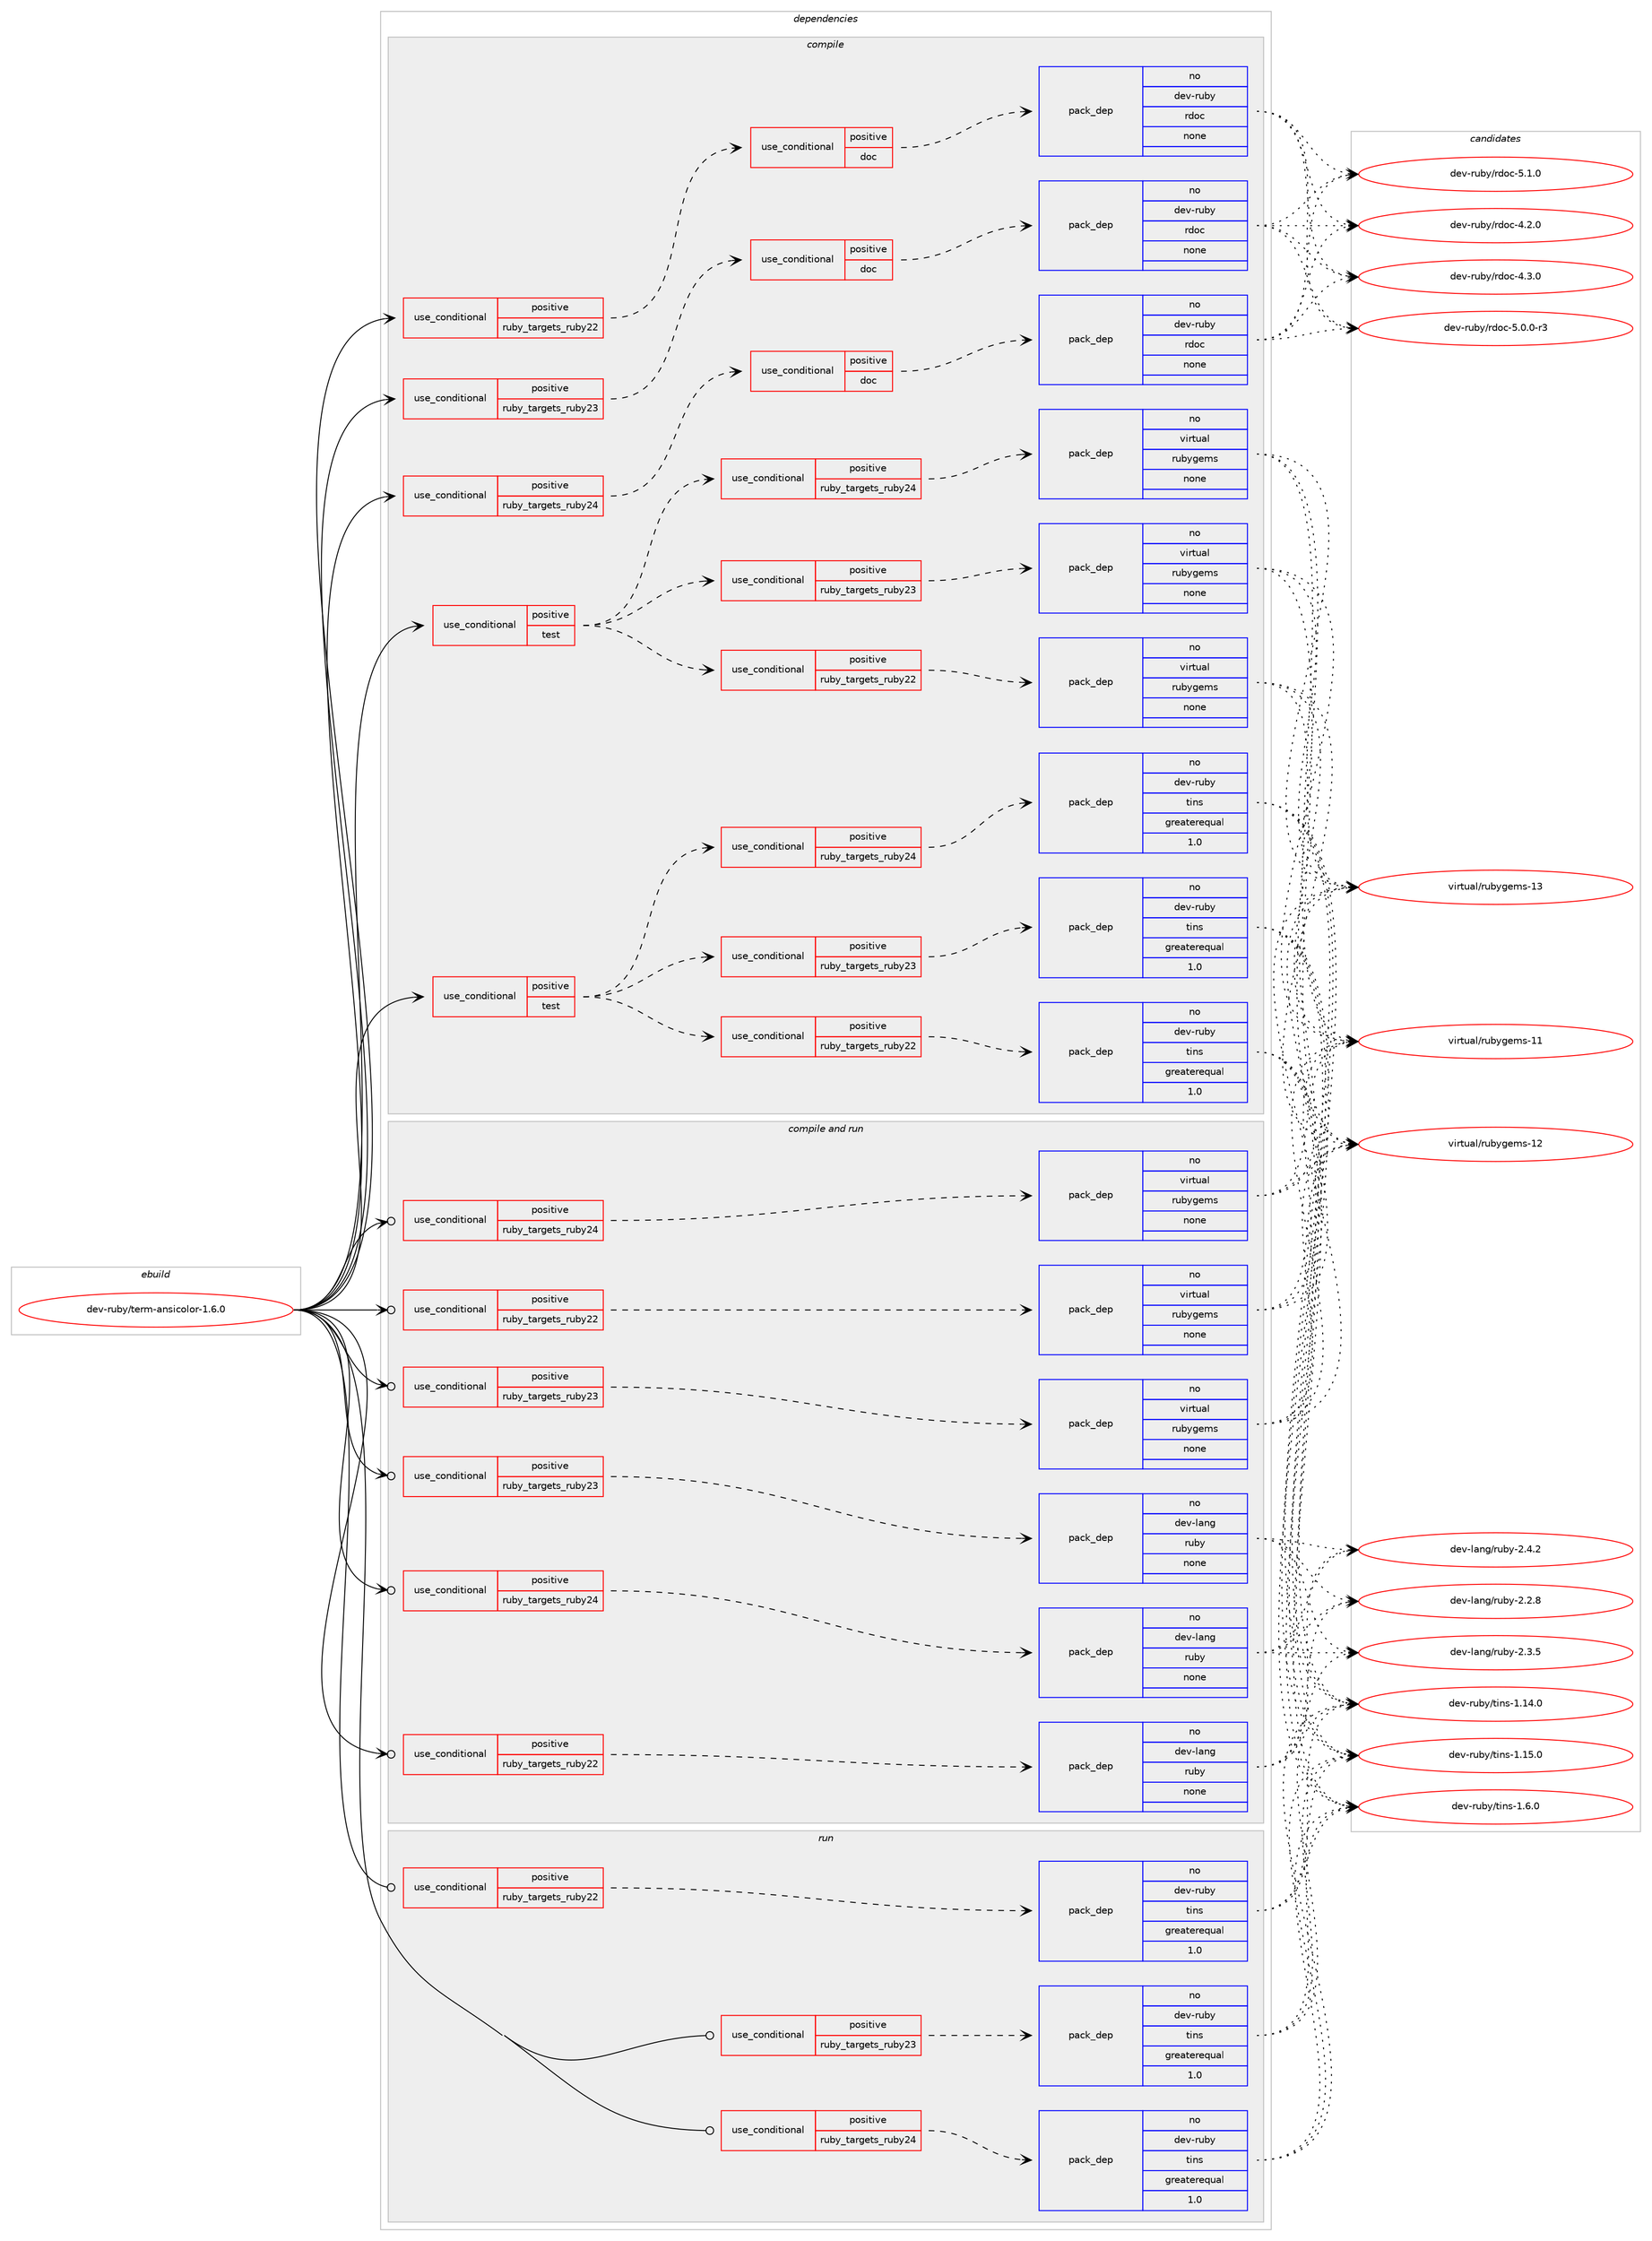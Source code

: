 digraph prolog {

# *************
# Graph options
# *************

newrank=true;
concentrate=true;
compound=true;
graph [rankdir=LR,fontname=Helvetica,fontsize=10,ranksep=1.5];#, ranksep=2.5, nodesep=0.2];
edge  [arrowhead=vee];
node  [fontname=Helvetica,fontsize=10];

# **********
# The ebuild
# **********

subgraph cluster_leftcol {
color=gray;
rank=same;
label=<<i>ebuild</i>>;
id [label="dev-ruby/term-ansicolor-1.6.0", color=red, width=4, href="../dev-ruby/term-ansicolor-1.6.0.svg"];
}

# ****************
# The dependencies
# ****************

subgraph cluster_midcol {
color=gray;
label=<<i>dependencies</i>>;
subgraph cluster_compile {
fillcolor="#eeeeee";
style=filled;
label=<<i>compile</i>>;
subgraph cond74565 {
dependency273927 [label=<<TABLE BORDER="0" CELLBORDER="1" CELLSPACING="0" CELLPADDING="4"><TR><TD ROWSPAN="3" CELLPADDING="10">use_conditional</TD></TR><TR><TD>positive</TD></TR><TR><TD>ruby_targets_ruby22</TD></TR></TABLE>>, shape=none, color=red];
subgraph cond74566 {
dependency273928 [label=<<TABLE BORDER="0" CELLBORDER="1" CELLSPACING="0" CELLPADDING="4"><TR><TD ROWSPAN="3" CELLPADDING="10">use_conditional</TD></TR><TR><TD>positive</TD></TR><TR><TD>doc</TD></TR></TABLE>>, shape=none, color=red];
subgraph pack195246 {
dependency273929 [label=<<TABLE BORDER="0" CELLBORDER="1" CELLSPACING="0" CELLPADDING="4" WIDTH="220"><TR><TD ROWSPAN="6" CELLPADDING="30">pack_dep</TD></TR><TR><TD WIDTH="110">no</TD></TR><TR><TD>dev-ruby</TD></TR><TR><TD>rdoc</TD></TR><TR><TD>none</TD></TR><TR><TD></TD></TR></TABLE>>, shape=none, color=blue];
}
dependency273928:e -> dependency273929:w [weight=20,style="dashed",arrowhead="vee"];
}
dependency273927:e -> dependency273928:w [weight=20,style="dashed",arrowhead="vee"];
}
id:e -> dependency273927:w [weight=20,style="solid",arrowhead="vee"];
subgraph cond74567 {
dependency273930 [label=<<TABLE BORDER="0" CELLBORDER="1" CELLSPACING="0" CELLPADDING="4"><TR><TD ROWSPAN="3" CELLPADDING="10">use_conditional</TD></TR><TR><TD>positive</TD></TR><TR><TD>ruby_targets_ruby23</TD></TR></TABLE>>, shape=none, color=red];
subgraph cond74568 {
dependency273931 [label=<<TABLE BORDER="0" CELLBORDER="1" CELLSPACING="0" CELLPADDING="4"><TR><TD ROWSPAN="3" CELLPADDING="10">use_conditional</TD></TR><TR><TD>positive</TD></TR><TR><TD>doc</TD></TR></TABLE>>, shape=none, color=red];
subgraph pack195247 {
dependency273932 [label=<<TABLE BORDER="0" CELLBORDER="1" CELLSPACING="0" CELLPADDING="4" WIDTH="220"><TR><TD ROWSPAN="6" CELLPADDING="30">pack_dep</TD></TR><TR><TD WIDTH="110">no</TD></TR><TR><TD>dev-ruby</TD></TR><TR><TD>rdoc</TD></TR><TR><TD>none</TD></TR><TR><TD></TD></TR></TABLE>>, shape=none, color=blue];
}
dependency273931:e -> dependency273932:w [weight=20,style="dashed",arrowhead="vee"];
}
dependency273930:e -> dependency273931:w [weight=20,style="dashed",arrowhead="vee"];
}
id:e -> dependency273930:w [weight=20,style="solid",arrowhead="vee"];
subgraph cond74569 {
dependency273933 [label=<<TABLE BORDER="0" CELLBORDER="1" CELLSPACING="0" CELLPADDING="4"><TR><TD ROWSPAN="3" CELLPADDING="10">use_conditional</TD></TR><TR><TD>positive</TD></TR><TR><TD>ruby_targets_ruby24</TD></TR></TABLE>>, shape=none, color=red];
subgraph cond74570 {
dependency273934 [label=<<TABLE BORDER="0" CELLBORDER="1" CELLSPACING="0" CELLPADDING="4"><TR><TD ROWSPAN="3" CELLPADDING="10">use_conditional</TD></TR><TR><TD>positive</TD></TR><TR><TD>doc</TD></TR></TABLE>>, shape=none, color=red];
subgraph pack195248 {
dependency273935 [label=<<TABLE BORDER="0" CELLBORDER="1" CELLSPACING="0" CELLPADDING="4" WIDTH="220"><TR><TD ROWSPAN="6" CELLPADDING="30">pack_dep</TD></TR><TR><TD WIDTH="110">no</TD></TR><TR><TD>dev-ruby</TD></TR><TR><TD>rdoc</TD></TR><TR><TD>none</TD></TR><TR><TD></TD></TR></TABLE>>, shape=none, color=blue];
}
dependency273934:e -> dependency273935:w [weight=20,style="dashed",arrowhead="vee"];
}
dependency273933:e -> dependency273934:w [weight=20,style="dashed",arrowhead="vee"];
}
id:e -> dependency273933:w [weight=20,style="solid",arrowhead="vee"];
subgraph cond74571 {
dependency273936 [label=<<TABLE BORDER="0" CELLBORDER="1" CELLSPACING="0" CELLPADDING="4"><TR><TD ROWSPAN="3" CELLPADDING="10">use_conditional</TD></TR><TR><TD>positive</TD></TR><TR><TD>test</TD></TR></TABLE>>, shape=none, color=red];
subgraph cond74572 {
dependency273937 [label=<<TABLE BORDER="0" CELLBORDER="1" CELLSPACING="0" CELLPADDING="4"><TR><TD ROWSPAN="3" CELLPADDING="10">use_conditional</TD></TR><TR><TD>positive</TD></TR><TR><TD>ruby_targets_ruby22</TD></TR></TABLE>>, shape=none, color=red];
subgraph pack195249 {
dependency273938 [label=<<TABLE BORDER="0" CELLBORDER="1" CELLSPACING="0" CELLPADDING="4" WIDTH="220"><TR><TD ROWSPAN="6" CELLPADDING="30">pack_dep</TD></TR><TR><TD WIDTH="110">no</TD></TR><TR><TD>dev-ruby</TD></TR><TR><TD>tins</TD></TR><TR><TD>greaterequal</TD></TR><TR><TD>1.0</TD></TR></TABLE>>, shape=none, color=blue];
}
dependency273937:e -> dependency273938:w [weight=20,style="dashed",arrowhead="vee"];
}
dependency273936:e -> dependency273937:w [weight=20,style="dashed",arrowhead="vee"];
subgraph cond74573 {
dependency273939 [label=<<TABLE BORDER="0" CELLBORDER="1" CELLSPACING="0" CELLPADDING="4"><TR><TD ROWSPAN="3" CELLPADDING="10">use_conditional</TD></TR><TR><TD>positive</TD></TR><TR><TD>ruby_targets_ruby23</TD></TR></TABLE>>, shape=none, color=red];
subgraph pack195250 {
dependency273940 [label=<<TABLE BORDER="0" CELLBORDER="1" CELLSPACING="0" CELLPADDING="4" WIDTH="220"><TR><TD ROWSPAN="6" CELLPADDING="30">pack_dep</TD></TR><TR><TD WIDTH="110">no</TD></TR><TR><TD>dev-ruby</TD></TR><TR><TD>tins</TD></TR><TR><TD>greaterequal</TD></TR><TR><TD>1.0</TD></TR></TABLE>>, shape=none, color=blue];
}
dependency273939:e -> dependency273940:w [weight=20,style="dashed",arrowhead="vee"];
}
dependency273936:e -> dependency273939:w [weight=20,style="dashed",arrowhead="vee"];
subgraph cond74574 {
dependency273941 [label=<<TABLE BORDER="0" CELLBORDER="1" CELLSPACING="0" CELLPADDING="4"><TR><TD ROWSPAN="3" CELLPADDING="10">use_conditional</TD></TR><TR><TD>positive</TD></TR><TR><TD>ruby_targets_ruby24</TD></TR></TABLE>>, shape=none, color=red];
subgraph pack195251 {
dependency273942 [label=<<TABLE BORDER="0" CELLBORDER="1" CELLSPACING="0" CELLPADDING="4" WIDTH="220"><TR><TD ROWSPAN="6" CELLPADDING="30">pack_dep</TD></TR><TR><TD WIDTH="110">no</TD></TR><TR><TD>dev-ruby</TD></TR><TR><TD>tins</TD></TR><TR><TD>greaterequal</TD></TR><TR><TD>1.0</TD></TR></TABLE>>, shape=none, color=blue];
}
dependency273941:e -> dependency273942:w [weight=20,style="dashed",arrowhead="vee"];
}
dependency273936:e -> dependency273941:w [weight=20,style="dashed",arrowhead="vee"];
}
id:e -> dependency273936:w [weight=20,style="solid",arrowhead="vee"];
subgraph cond74575 {
dependency273943 [label=<<TABLE BORDER="0" CELLBORDER="1" CELLSPACING="0" CELLPADDING="4"><TR><TD ROWSPAN="3" CELLPADDING="10">use_conditional</TD></TR><TR><TD>positive</TD></TR><TR><TD>test</TD></TR></TABLE>>, shape=none, color=red];
subgraph cond74576 {
dependency273944 [label=<<TABLE BORDER="0" CELLBORDER="1" CELLSPACING="0" CELLPADDING="4"><TR><TD ROWSPAN="3" CELLPADDING="10">use_conditional</TD></TR><TR><TD>positive</TD></TR><TR><TD>ruby_targets_ruby22</TD></TR></TABLE>>, shape=none, color=red];
subgraph pack195252 {
dependency273945 [label=<<TABLE BORDER="0" CELLBORDER="1" CELLSPACING="0" CELLPADDING="4" WIDTH="220"><TR><TD ROWSPAN="6" CELLPADDING="30">pack_dep</TD></TR><TR><TD WIDTH="110">no</TD></TR><TR><TD>virtual</TD></TR><TR><TD>rubygems</TD></TR><TR><TD>none</TD></TR><TR><TD></TD></TR></TABLE>>, shape=none, color=blue];
}
dependency273944:e -> dependency273945:w [weight=20,style="dashed",arrowhead="vee"];
}
dependency273943:e -> dependency273944:w [weight=20,style="dashed",arrowhead="vee"];
subgraph cond74577 {
dependency273946 [label=<<TABLE BORDER="0" CELLBORDER="1" CELLSPACING="0" CELLPADDING="4"><TR><TD ROWSPAN="3" CELLPADDING="10">use_conditional</TD></TR><TR><TD>positive</TD></TR><TR><TD>ruby_targets_ruby23</TD></TR></TABLE>>, shape=none, color=red];
subgraph pack195253 {
dependency273947 [label=<<TABLE BORDER="0" CELLBORDER="1" CELLSPACING="0" CELLPADDING="4" WIDTH="220"><TR><TD ROWSPAN="6" CELLPADDING="30">pack_dep</TD></TR><TR><TD WIDTH="110">no</TD></TR><TR><TD>virtual</TD></TR><TR><TD>rubygems</TD></TR><TR><TD>none</TD></TR><TR><TD></TD></TR></TABLE>>, shape=none, color=blue];
}
dependency273946:e -> dependency273947:w [weight=20,style="dashed",arrowhead="vee"];
}
dependency273943:e -> dependency273946:w [weight=20,style="dashed",arrowhead="vee"];
subgraph cond74578 {
dependency273948 [label=<<TABLE BORDER="0" CELLBORDER="1" CELLSPACING="0" CELLPADDING="4"><TR><TD ROWSPAN="3" CELLPADDING="10">use_conditional</TD></TR><TR><TD>positive</TD></TR><TR><TD>ruby_targets_ruby24</TD></TR></TABLE>>, shape=none, color=red];
subgraph pack195254 {
dependency273949 [label=<<TABLE BORDER="0" CELLBORDER="1" CELLSPACING="0" CELLPADDING="4" WIDTH="220"><TR><TD ROWSPAN="6" CELLPADDING="30">pack_dep</TD></TR><TR><TD WIDTH="110">no</TD></TR><TR><TD>virtual</TD></TR><TR><TD>rubygems</TD></TR><TR><TD>none</TD></TR><TR><TD></TD></TR></TABLE>>, shape=none, color=blue];
}
dependency273948:e -> dependency273949:w [weight=20,style="dashed",arrowhead="vee"];
}
dependency273943:e -> dependency273948:w [weight=20,style="dashed",arrowhead="vee"];
}
id:e -> dependency273943:w [weight=20,style="solid",arrowhead="vee"];
}
subgraph cluster_compileandrun {
fillcolor="#eeeeee";
style=filled;
label=<<i>compile and run</i>>;
subgraph cond74579 {
dependency273950 [label=<<TABLE BORDER="0" CELLBORDER="1" CELLSPACING="0" CELLPADDING="4"><TR><TD ROWSPAN="3" CELLPADDING="10">use_conditional</TD></TR><TR><TD>positive</TD></TR><TR><TD>ruby_targets_ruby22</TD></TR></TABLE>>, shape=none, color=red];
subgraph pack195255 {
dependency273951 [label=<<TABLE BORDER="0" CELLBORDER="1" CELLSPACING="0" CELLPADDING="4" WIDTH="220"><TR><TD ROWSPAN="6" CELLPADDING="30">pack_dep</TD></TR><TR><TD WIDTH="110">no</TD></TR><TR><TD>dev-lang</TD></TR><TR><TD>ruby</TD></TR><TR><TD>none</TD></TR><TR><TD></TD></TR></TABLE>>, shape=none, color=blue];
}
dependency273950:e -> dependency273951:w [weight=20,style="dashed",arrowhead="vee"];
}
id:e -> dependency273950:w [weight=20,style="solid",arrowhead="odotvee"];
subgraph cond74580 {
dependency273952 [label=<<TABLE BORDER="0" CELLBORDER="1" CELLSPACING="0" CELLPADDING="4"><TR><TD ROWSPAN="3" CELLPADDING="10">use_conditional</TD></TR><TR><TD>positive</TD></TR><TR><TD>ruby_targets_ruby22</TD></TR></TABLE>>, shape=none, color=red];
subgraph pack195256 {
dependency273953 [label=<<TABLE BORDER="0" CELLBORDER="1" CELLSPACING="0" CELLPADDING="4" WIDTH="220"><TR><TD ROWSPAN="6" CELLPADDING="30">pack_dep</TD></TR><TR><TD WIDTH="110">no</TD></TR><TR><TD>virtual</TD></TR><TR><TD>rubygems</TD></TR><TR><TD>none</TD></TR><TR><TD></TD></TR></TABLE>>, shape=none, color=blue];
}
dependency273952:e -> dependency273953:w [weight=20,style="dashed",arrowhead="vee"];
}
id:e -> dependency273952:w [weight=20,style="solid",arrowhead="odotvee"];
subgraph cond74581 {
dependency273954 [label=<<TABLE BORDER="0" CELLBORDER="1" CELLSPACING="0" CELLPADDING="4"><TR><TD ROWSPAN="3" CELLPADDING="10">use_conditional</TD></TR><TR><TD>positive</TD></TR><TR><TD>ruby_targets_ruby23</TD></TR></TABLE>>, shape=none, color=red];
subgraph pack195257 {
dependency273955 [label=<<TABLE BORDER="0" CELLBORDER="1" CELLSPACING="0" CELLPADDING="4" WIDTH="220"><TR><TD ROWSPAN="6" CELLPADDING="30">pack_dep</TD></TR><TR><TD WIDTH="110">no</TD></TR><TR><TD>dev-lang</TD></TR><TR><TD>ruby</TD></TR><TR><TD>none</TD></TR><TR><TD></TD></TR></TABLE>>, shape=none, color=blue];
}
dependency273954:e -> dependency273955:w [weight=20,style="dashed",arrowhead="vee"];
}
id:e -> dependency273954:w [weight=20,style="solid",arrowhead="odotvee"];
subgraph cond74582 {
dependency273956 [label=<<TABLE BORDER="0" CELLBORDER="1" CELLSPACING="0" CELLPADDING="4"><TR><TD ROWSPAN="3" CELLPADDING="10">use_conditional</TD></TR><TR><TD>positive</TD></TR><TR><TD>ruby_targets_ruby23</TD></TR></TABLE>>, shape=none, color=red];
subgraph pack195258 {
dependency273957 [label=<<TABLE BORDER="0" CELLBORDER="1" CELLSPACING="0" CELLPADDING="4" WIDTH="220"><TR><TD ROWSPAN="6" CELLPADDING="30">pack_dep</TD></TR><TR><TD WIDTH="110">no</TD></TR><TR><TD>virtual</TD></TR><TR><TD>rubygems</TD></TR><TR><TD>none</TD></TR><TR><TD></TD></TR></TABLE>>, shape=none, color=blue];
}
dependency273956:e -> dependency273957:w [weight=20,style="dashed",arrowhead="vee"];
}
id:e -> dependency273956:w [weight=20,style="solid",arrowhead="odotvee"];
subgraph cond74583 {
dependency273958 [label=<<TABLE BORDER="0" CELLBORDER="1" CELLSPACING="0" CELLPADDING="4"><TR><TD ROWSPAN="3" CELLPADDING="10">use_conditional</TD></TR><TR><TD>positive</TD></TR><TR><TD>ruby_targets_ruby24</TD></TR></TABLE>>, shape=none, color=red];
subgraph pack195259 {
dependency273959 [label=<<TABLE BORDER="0" CELLBORDER="1" CELLSPACING="0" CELLPADDING="4" WIDTH="220"><TR><TD ROWSPAN="6" CELLPADDING="30">pack_dep</TD></TR><TR><TD WIDTH="110">no</TD></TR><TR><TD>dev-lang</TD></TR><TR><TD>ruby</TD></TR><TR><TD>none</TD></TR><TR><TD></TD></TR></TABLE>>, shape=none, color=blue];
}
dependency273958:e -> dependency273959:w [weight=20,style="dashed",arrowhead="vee"];
}
id:e -> dependency273958:w [weight=20,style="solid",arrowhead="odotvee"];
subgraph cond74584 {
dependency273960 [label=<<TABLE BORDER="0" CELLBORDER="1" CELLSPACING="0" CELLPADDING="4"><TR><TD ROWSPAN="3" CELLPADDING="10">use_conditional</TD></TR><TR><TD>positive</TD></TR><TR><TD>ruby_targets_ruby24</TD></TR></TABLE>>, shape=none, color=red];
subgraph pack195260 {
dependency273961 [label=<<TABLE BORDER="0" CELLBORDER="1" CELLSPACING="0" CELLPADDING="4" WIDTH="220"><TR><TD ROWSPAN="6" CELLPADDING="30">pack_dep</TD></TR><TR><TD WIDTH="110">no</TD></TR><TR><TD>virtual</TD></TR><TR><TD>rubygems</TD></TR><TR><TD>none</TD></TR><TR><TD></TD></TR></TABLE>>, shape=none, color=blue];
}
dependency273960:e -> dependency273961:w [weight=20,style="dashed",arrowhead="vee"];
}
id:e -> dependency273960:w [weight=20,style="solid",arrowhead="odotvee"];
}
subgraph cluster_run {
fillcolor="#eeeeee";
style=filled;
label=<<i>run</i>>;
subgraph cond74585 {
dependency273962 [label=<<TABLE BORDER="0" CELLBORDER="1" CELLSPACING="0" CELLPADDING="4"><TR><TD ROWSPAN="3" CELLPADDING="10">use_conditional</TD></TR><TR><TD>positive</TD></TR><TR><TD>ruby_targets_ruby22</TD></TR></TABLE>>, shape=none, color=red];
subgraph pack195261 {
dependency273963 [label=<<TABLE BORDER="0" CELLBORDER="1" CELLSPACING="0" CELLPADDING="4" WIDTH="220"><TR><TD ROWSPAN="6" CELLPADDING="30">pack_dep</TD></TR><TR><TD WIDTH="110">no</TD></TR><TR><TD>dev-ruby</TD></TR><TR><TD>tins</TD></TR><TR><TD>greaterequal</TD></TR><TR><TD>1.0</TD></TR></TABLE>>, shape=none, color=blue];
}
dependency273962:e -> dependency273963:w [weight=20,style="dashed",arrowhead="vee"];
}
id:e -> dependency273962:w [weight=20,style="solid",arrowhead="odot"];
subgraph cond74586 {
dependency273964 [label=<<TABLE BORDER="0" CELLBORDER="1" CELLSPACING="0" CELLPADDING="4"><TR><TD ROWSPAN="3" CELLPADDING="10">use_conditional</TD></TR><TR><TD>positive</TD></TR><TR><TD>ruby_targets_ruby23</TD></TR></TABLE>>, shape=none, color=red];
subgraph pack195262 {
dependency273965 [label=<<TABLE BORDER="0" CELLBORDER="1" CELLSPACING="0" CELLPADDING="4" WIDTH="220"><TR><TD ROWSPAN="6" CELLPADDING="30">pack_dep</TD></TR><TR><TD WIDTH="110">no</TD></TR><TR><TD>dev-ruby</TD></TR><TR><TD>tins</TD></TR><TR><TD>greaterequal</TD></TR><TR><TD>1.0</TD></TR></TABLE>>, shape=none, color=blue];
}
dependency273964:e -> dependency273965:w [weight=20,style="dashed",arrowhead="vee"];
}
id:e -> dependency273964:w [weight=20,style="solid",arrowhead="odot"];
subgraph cond74587 {
dependency273966 [label=<<TABLE BORDER="0" CELLBORDER="1" CELLSPACING="0" CELLPADDING="4"><TR><TD ROWSPAN="3" CELLPADDING="10">use_conditional</TD></TR><TR><TD>positive</TD></TR><TR><TD>ruby_targets_ruby24</TD></TR></TABLE>>, shape=none, color=red];
subgraph pack195263 {
dependency273967 [label=<<TABLE BORDER="0" CELLBORDER="1" CELLSPACING="0" CELLPADDING="4" WIDTH="220"><TR><TD ROWSPAN="6" CELLPADDING="30">pack_dep</TD></TR><TR><TD WIDTH="110">no</TD></TR><TR><TD>dev-ruby</TD></TR><TR><TD>tins</TD></TR><TR><TD>greaterequal</TD></TR><TR><TD>1.0</TD></TR></TABLE>>, shape=none, color=blue];
}
dependency273966:e -> dependency273967:w [weight=20,style="dashed",arrowhead="vee"];
}
id:e -> dependency273966:w [weight=20,style="solid",arrowhead="odot"];
}
}

# **************
# The candidates
# **************

subgraph cluster_choices {
rank=same;
color=gray;
label=<<i>candidates</i>>;

subgraph choice195246 {
color=black;
nodesep=1;
choice10010111845114117981214711410011199455246504648 [label="dev-ruby/rdoc-4.2.0", color=red, width=4,href="../dev-ruby/rdoc-4.2.0.svg"];
choice10010111845114117981214711410011199455246514648 [label="dev-ruby/rdoc-4.3.0", color=red, width=4,href="../dev-ruby/rdoc-4.3.0.svg"];
choice100101118451141179812147114100111994553464846484511451 [label="dev-ruby/rdoc-5.0.0-r3", color=red, width=4,href="../dev-ruby/rdoc-5.0.0-r3.svg"];
choice10010111845114117981214711410011199455346494648 [label="dev-ruby/rdoc-5.1.0", color=red, width=4,href="../dev-ruby/rdoc-5.1.0.svg"];
dependency273929:e -> choice10010111845114117981214711410011199455246504648:w [style=dotted,weight="100"];
dependency273929:e -> choice10010111845114117981214711410011199455246514648:w [style=dotted,weight="100"];
dependency273929:e -> choice100101118451141179812147114100111994553464846484511451:w [style=dotted,weight="100"];
dependency273929:e -> choice10010111845114117981214711410011199455346494648:w [style=dotted,weight="100"];
}
subgraph choice195247 {
color=black;
nodesep=1;
choice10010111845114117981214711410011199455246504648 [label="dev-ruby/rdoc-4.2.0", color=red, width=4,href="../dev-ruby/rdoc-4.2.0.svg"];
choice10010111845114117981214711410011199455246514648 [label="dev-ruby/rdoc-4.3.0", color=red, width=4,href="../dev-ruby/rdoc-4.3.0.svg"];
choice100101118451141179812147114100111994553464846484511451 [label="dev-ruby/rdoc-5.0.0-r3", color=red, width=4,href="../dev-ruby/rdoc-5.0.0-r3.svg"];
choice10010111845114117981214711410011199455346494648 [label="dev-ruby/rdoc-5.1.0", color=red, width=4,href="../dev-ruby/rdoc-5.1.0.svg"];
dependency273932:e -> choice10010111845114117981214711410011199455246504648:w [style=dotted,weight="100"];
dependency273932:e -> choice10010111845114117981214711410011199455246514648:w [style=dotted,weight="100"];
dependency273932:e -> choice100101118451141179812147114100111994553464846484511451:w [style=dotted,weight="100"];
dependency273932:e -> choice10010111845114117981214711410011199455346494648:w [style=dotted,weight="100"];
}
subgraph choice195248 {
color=black;
nodesep=1;
choice10010111845114117981214711410011199455246504648 [label="dev-ruby/rdoc-4.2.0", color=red, width=4,href="../dev-ruby/rdoc-4.2.0.svg"];
choice10010111845114117981214711410011199455246514648 [label="dev-ruby/rdoc-4.3.0", color=red, width=4,href="../dev-ruby/rdoc-4.3.0.svg"];
choice100101118451141179812147114100111994553464846484511451 [label="dev-ruby/rdoc-5.0.0-r3", color=red, width=4,href="../dev-ruby/rdoc-5.0.0-r3.svg"];
choice10010111845114117981214711410011199455346494648 [label="dev-ruby/rdoc-5.1.0", color=red, width=4,href="../dev-ruby/rdoc-5.1.0.svg"];
dependency273935:e -> choice10010111845114117981214711410011199455246504648:w [style=dotted,weight="100"];
dependency273935:e -> choice10010111845114117981214711410011199455246514648:w [style=dotted,weight="100"];
dependency273935:e -> choice100101118451141179812147114100111994553464846484511451:w [style=dotted,weight="100"];
dependency273935:e -> choice10010111845114117981214711410011199455346494648:w [style=dotted,weight="100"];
}
subgraph choice195249 {
color=black;
nodesep=1;
choice10010111845114117981214711610511011545494649524648 [label="dev-ruby/tins-1.14.0", color=red, width=4,href="../dev-ruby/tins-1.14.0.svg"];
choice10010111845114117981214711610511011545494649534648 [label="dev-ruby/tins-1.15.0", color=red, width=4,href="../dev-ruby/tins-1.15.0.svg"];
choice100101118451141179812147116105110115454946544648 [label="dev-ruby/tins-1.6.0", color=red, width=4,href="../dev-ruby/tins-1.6.0.svg"];
dependency273938:e -> choice10010111845114117981214711610511011545494649524648:w [style=dotted,weight="100"];
dependency273938:e -> choice10010111845114117981214711610511011545494649534648:w [style=dotted,weight="100"];
dependency273938:e -> choice100101118451141179812147116105110115454946544648:w [style=dotted,weight="100"];
}
subgraph choice195250 {
color=black;
nodesep=1;
choice10010111845114117981214711610511011545494649524648 [label="dev-ruby/tins-1.14.0", color=red, width=4,href="../dev-ruby/tins-1.14.0.svg"];
choice10010111845114117981214711610511011545494649534648 [label="dev-ruby/tins-1.15.0", color=red, width=4,href="../dev-ruby/tins-1.15.0.svg"];
choice100101118451141179812147116105110115454946544648 [label="dev-ruby/tins-1.6.0", color=red, width=4,href="../dev-ruby/tins-1.6.0.svg"];
dependency273940:e -> choice10010111845114117981214711610511011545494649524648:w [style=dotted,weight="100"];
dependency273940:e -> choice10010111845114117981214711610511011545494649534648:w [style=dotted,weight="100"];
dependency273940:e -> choice100101118451141179812147116105110115454946544648:w [style=dotted,weight="100"];
}
subgraph choice195251 {
color=black;
nodesep=1;
choice10010111845114117981214711610511011545494649524648 [label="dev-ruby/tins-1.14.0", color=red, width=4,href="../dev-ruby/tins-1.14.0.svg"];
choice10010111845114117981214711610511011545494649534648 [label="dev-ruby/tins-1.15.0", color=red, width=4,href="../dev-ruby/tins-1.15.0.svg"];
choice100101118451141179812147116105110115454946544648 [label="dev-ruby/tins-1.6.0", color=red, width=4,href="../dev-ruby/tins-1.6.0.svg"];
dependency273942:e -> choice10010111845114117981214711610511011545494649524648:w [style=dotted,weight="100"];
dependency273942:e -> choice10010111845114117981214711610511011545494649534648:w [style=dotted,weight="100"];
dependency273942:e -> choice100101118451141179812147116105110115454946544648:w [style=dotted,weight="100"];
}
subgraph choice195252 {
color=black;
nodesep=1;
choice118105114116117971084711411798121103101109115454949 [label="virtual/rubygems-11", color=red, width=4,href="../virtual/rubygems-11.svg"];
choice118105114116117971084711411798121103101109115454950 [label="virtual/rubygems-12", color=red, width=4,href="../virtual/rubygems-12.svg"];
choice118105114116117971084711411798121103101109115454951 [label="virtual/rubygems-13", color=red, width=4,href="../virtual/rubygems-13.svg"];
dependency273945:e -> choice118105114116117971084711411798121103101109115454949:w [style=dotted,weight="100"];
dependency273945:e -> choice118105114116117971084711411798121103101109115454950:w [style=dotted,weight="100"];
dependency273945:e -> choice118105114116117971084711411798121103101109115454951:w [style=dotted,weight="100"];
}
subgraph choice195253 {
color=black;
nodesep=1;
choice118105114116117971084711411798121103101109115454949 [label="virtual/rubygems-11", color=red, width=4,href="../virtual/rubygems-11.svg"];
choice118105114116117971084711411798121103101109115454950 [label="virtual/rubygems-12", color=red, width=4,href="../virtual/rubygems-12.svg"];
choice118105114116117971084711411798121103101109115454951 [label="virtual/rubygems-13", color=red, width=4,href="../virtual/rubygems-13.svg"];
dependency273947:e -> choice118105114116117971084711411798121103101109115454949:w [style=dotted,weight="100"];
dependency273947:e -> choice118105114116117971084711411798121103101109115454950:w [style=dotted,weight="100"];
dependency273947:e -> choice118105114116117971084711411798121103101109115454951:w [style=dotted,weight="100"];
}
subgraph choice195254 {
color=black;
nodesep=1;
choice118105114116117971084711411798121103101109115454949 [label="virtual/rubygems-11", color=red, width=4,href="../virtual/rubygems-11.svg"];
choice118105114116117971084711411798121103101109115454950 [label="virtual/rubygems-12", color=red, width=4,href="../virtual/rubygems-12.svg"];
choice118105114116117971084711411798121103101109115454951 [label="virtual/rubygems-13", color=red, width=4,href="../virtual/rubygems-13.svg"];
dependency273949:e -> choice118105114116117971084711411798121103101109115454949:w [style=dotted,weight="100"];
dependency273949:e -> choice118105114116117971084711411798121103101109115454950:w [style=dotted,weight="100"];
dependency273949:e -> choice118105114116117971084711411798121103101109115454951:w [style=dotted,weight="100"];
}
subgraph choice195255 {
color=black;
nodesep=1;
choice10010111845108971101034711411798121455046504656 [label="dev-lang/ruby-2.2.8", color=red, width=4,href="../dev-lang/ruby-2.2.8.svg"];
choice10010111845108971101034711411798121455046514653 [label="dev-lang/ruby-2.3.5", color=red, width=4,href="../dev-lang/ruby-2.3.5.svg"];
choice10010111845108971101034711411798121455046524650 [label="dev-lang/ruby-2.4.2", color=red, width=4,href="../dev-lang/ruby-2.4.2.svg"];
dependency273951:e -> choice10010111845108971101034711411798121455046504656:w [style=dotted,weight="100"];
dependency273951:e -> choice10010111845108971101034711411798121455046514653:w [style=dotted,weight="100"];
dependency273951:e -> choice10010111845108971101034711411798121455046524650:w [style=dotted,weight="100"];
}
subgraph choice195256 {
color=black;
nodesep=1;
choice118105114116117971084711411798121103101109115454949 [label="virtual/rubygems-11", color=red, width=4,href="../virtual/rubygems-11.svg"];
choice118105114116117971084711411798121103101109115454950 [label="virtual/rubygems-12", color=red, width=4,href="../virtual/rubygems-12.svg"];
choice118105114116117971084711411798121103101109115454951 [label="virtual/rubygems-13", color=red, width=4,href="../virtual/rubygems-13.svg"];
dependency273953:e -> choice118105114116117971084711411798121103101109115454949:w [style=dotted,weight="100"];
dependency273953:e -> choice118105114116117971084711411798121103101109115454950:w [style=dotted,weight="100"];
dependency273953:e -> choice118105114116117971084711411798121103101109115454951:w [style=dotted,weight="100"];
}
subgraph choice195257 {
color=black;
nodesep=1;
choice10010111845108971101034711411798121455046504656 [label="dev-lang/ruby-2.2.8", color=red, width=4,href="../dev-lang/ruby-2.2.8.svg"];
choice10010111845108971101034711411798121455046514653 [label="dev-lang/ruby-2.3.5", color=red, width=4,href="../dev-lang/ruby-2.3.5.svg"];
choice10010111845108971101034711411798121455046524650 [label="dev-lang/ruby-2.4.2", color=red, width=4,href="../dev-lang/ruby-2.4.2.svg"];
dependency273955:e -> choice10010111845108971101034711411798121455046504656:w [style=dotted,weight="100"];
dependency273955:e -> choice10010111845108971101034711411798121455046514653:w [style=dotted,weight="100"];
dependency273955:e -> choice10010111845108971101034711411798121455046524650:w [style=dotted,weight="100"];
}
subgraph choice195258 {
color=black;
nodesep=1;
choice118105114116117971084711411798121103101109115454949 [label="virtual/rubygems-11", color=red, width=4,href="../virtual/rubygems-11.svg"];
choice118105114116117971084711411798121103101109115454950 [label="virtual/rubygems-12", color=red, width=4,href="../virtual/rubygems-12.svg"];
choice118105114116117971084711411798121103101109115454951 [label="virtual/rubygems-13", color=red, width=4,href="../virtual/rubygems-13.svg"];
dependency273957:e -> choice118105114116117971084711411798121103101109115454949:w [style=dotted,weight="100"];
dependency273957:e -> choice118105114116117971084711411798121103101109115454950:w [style=dotted,weight="100"];
dependency273957:e -> choice118105114116117971084711411798121103101109115454951:w [style=dotted,weight="100"];
}
subgraph choice195259 {
color=black;
nodesep=1;
choice10010111845108971101034711411798121455046504656 [label="dev-lang/ruby-2.2.8", color=red, width=4,href="../dev-lang/ruby-2.2.8.svg"];
choice10010111845108971101034711411798121455046514653 [label="dev-lang/ruby-2.3.5", color=red, width=4,href="../dev-lang/ruby-2.3.5.svg"];
choice10010111845108971101034711411798121455046524650 [label="dev-lang/ruby-2.4.2", color=red, width=4,href="../dev-lang/ruby-2.4.2.svg"];
dependency273959:e -> choice10010111845108971101034711411798121455046504656:w [style=dotted,weight="100"];
dependency273959:e -> choice10010111845108971101034711411798121455046514653:w [style=dotted,weight="100"];
dependency273959:e -> choice10010111845108971101034711411798121455046524650:w [style=dotted,weight="100"];
}
subgraph choice195260 {
color=black;
nodesep=1;
choice118105114116117971084711411798121103101109115454949 [label="virtual/rubygems-11", color=red, width=4,href="../virtual/rubygems-11.svg"];
choice118105114116117971084711411798121103101109115454950 [label="virtual/rubygems-12", color=red, width=4,href="../virtual/rubygems-12.svg"];
choice118105114116117971084711411798121103101109115454951 [label="virtual/rubygems-13", color=red, width=4,href="../virtual/rubygems-13.svg"];
dependency273961:e -> choice118105114116117971084711411798121103101109115454949:w [style=dotted,weight="100"];
dependency273961:e -> choice118105114116117971084711411798121103101109115454950:w [style=dotted,weight="100"];
dependency273961:e -> choice118105114116117971084711411798121103101109115454951:w [style=dotted,weight="100"];
}
subgraph choice195261 {
color=black;
nodesep=1;
choice10010111845114117981214711610511011545494649524648 [label="dev-ruby/tins-1.14.0", color=red, width=4,href="../dev-ruby/tins-1.14.0.svg"];
choice10010111845114117981214711610511011545494649534648 [label="dev-ruby/tins-1.15.0", color=red, width=4,href="../dev-ruby/tins-1.15.0.svg"];
choice100101118451141179812147116105110115454946544648 [label="dev-ruby/tins-1.6.0", color=red, width=4,href="../dev-ruby/tins-1.6.0.svg"];
dependency273963:e -> choice10010111845114117981214711610511011545494649524648:w [style=dotted,weight="100"];
dependency273963:e -> choice10010111845114117981214711610511011545494649534648:w [style=dotted,weight="100"];
dependency273963:e -> choice100101118451141179812147116105110115454946544648:w [style=dotted,weight="100"];
}
subgraph choice195262 {
color=black;
nodesep=1;
choice10010111845114117981214711610511011545494649524648 [label="dev-ruby/tins-1.14.0", color=red, width=4,href="../dev-ruby/tins-1.14.0.svg"];
choice10010111845114117981214711610511011545494649534648 [label="dev-ruby/tins-1.15.0", color=red, width=4,href="../dev-ruby/tins-1.15.0.svg"];
choice100101118451141179812147116105110115454946544648 [label="dev-ruby/tins-1.6.0", color=red, width=4,href="../dev-ruby/tins-1.6.0.svg"];
dependency273965:e -> choice10010111845114117981214711610511011545494649524648:w [style=dotted,weight="100"];
dependency273965:e -> choice10010111845114117981214711610511011545494649534648:w [style=dotted,weight="100"];
dependency273965:e -> choice100101118451141179812147116105110115454946544648:w [style=dotted,weight="100"];
}
subgraph choice195263 {
color=black;
nodesep=1;
choice10010111845114117981214711610511011545494649524648 [label="dev-ruby/tins-1.14.0", color=red, width=4,href="../dev-ruby/tins-1.14.0.svg"];
choice10010111845114117981214711610511011545494649534648 [label="dev-ruby/tins-1.15.0", color=red, width=4,href="../dev-ruby/tins-1.15.0.svg"];
choice100101118451141179812147116105110115454946544648 [label="dev-ruby/tins-1.6.0", color=red, width=4,href="../dev-ruby/tins-1.6.0.svg"];
dependency273967:e -> choice10010111845114117981214711610511011545494649524648:w [style=dotted,weight="100"];
dependency273967:e -> choice10010111845114117981214711610511011545494649534648:w [style=dotted,weight="100"];
dependency273967:e -> choice100101118451141179812147116105110115454946544648:w [style=dotted,weight="100"];
}
}

}
